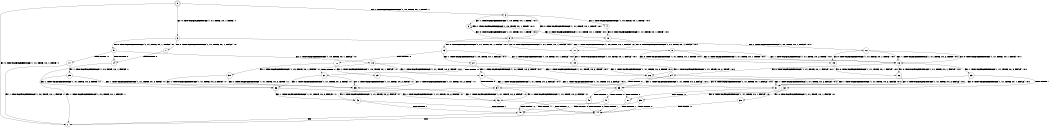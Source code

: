 digraph BCG {
size = "7, 10.5";
center = TRUE;
node [shape = circle];
0 [peripheries = 2];
0 -> 1 [label = "EX !0 !ATOMIC_EXCH_BRANCH (1, +1, TRUE, +0, 1, TRUE) !::"];
0 -> 2 [label = "EX !1 !ATOMIC_EXCH_BRANCH (1, +0, TRUE, +0, 1, TRUE) !::"];
0 -> 3 [label = "EX !0 !ATOMIC_EXCH_BRANCH (1, +1, TRUE, +0, 1, TRUE) !::"];
2 -> 4 [label = "EX !1 !ATOMIC_EXCH_BRANCH (1, +0, TRUE, +0, 1, TRUE) !:0:1:"];
2 -> 5 [label = "EX !0 !ATOMIC_EXCH_BRANCH (1, +1, TRUE, +0, 1, TRUE) !:0:1:"];
2 -> 6 [label = "EX !1 !ATOMIC_EXCH_BRANCH (1, +0, TRUE, +0, 1, TRUE) !:0:1:"];
3 -> 7 [label = "EX !0 !ATOMIC_EXCH_BRANCH (1, +1, TRUE, +0, 1, FALSE) !:0:"];
3 -> 8 [label = "EX !1 !ATOMIC_EXCH_BRANCH (1, +0, TRUE, +0, 1, FALSE) !:0:"];
3 -> 9 [label = "EX !0 !ATOMIC_EXCH_BRANCH (1, +1, TRUE, +0, 1, FALSE) !:0:"];
4 -> 10 [label = "EX !0 !ATOMIC_EXCH_BRANCH (1, +1, TRUE, +0, 1, TRUE) !:0:1:"];
5 -> 11 [label = "EX !0 !ATOMIC_EXCH_BRANCH (1, +1, TRUE, +0, 1, FALSE) !:0:1:"];
5 -> 12 [label = "EX !1 !ATOMIC_EXCH_BRANCH (1, +0, TRUE, +0, 1, FALSE) !:0:1:"];
5 -> 13 [label = "EX !0 !ATOMIC_EXCH_BRANCH (1, +1, TRUE, +0, 1, FALSE) !:0:1:"];
6 -> 10 [label = "EX !0 !ATOMIC_EXCH_BRANCH (1, +1, TRUE, +0, 1, TRUE) !:0:1:"];
6 -> 5 [label = "EX !0 !ATOMIC_EXCH_BRANCH (1, +1, TRUE, +0, 1, TRUE) !:0:1:"];
6 -> 6 [label = "EX !1 !ATOMIC_EXCH_BRANCH (1, +0, TRUE, +0, 1, TRUE) !:0:1:"];
7 -> 14 [label = "TERMINATE !0"];
8 -> 15 [label = "EX !0 !ATOMIC_EXCH_BRANCH (1, +1, TRUE, +0, 1, TRUE) !:0:1:"];
8 -> 16 [label = "EX !1 !ATOMIC_EXCH_BRANCH (1, +1, TRUE, +0, 2, TRUE) !:0:1:"];
8 -> 16 [label = "EX !0 !ATOMIC_EXCH_BRANCH (1, +1, TRUE, +0, 1, TRUE) !:0:1:"];
9 -> 14 [label = "TERMINATE !0"];
9 -> 17 [label = "TERMINATE !0"];
9 -> 18 [label = "EX !1 !ATOMIC_EXCH_BRANCH (1, +0, TRUE, +0, 1, FALSE) !:0:"];
10 -> 11 [label = "EX !0 !ATOMIC_EXCH_BRANCH (1, +1, TRUE, +0, 1, FALSE) !:0:1:"];
11 -> 19 [label = "EX !1 !ATOMIC_EXCH_BRANCH (1, +0, TRUE, +0, 1, FALSE) !:0:1:"];
12 -> 15 [label = "EX !0 !ATOMIC_EXCH_BRANCH (1, +1, TRUE, +0, 1, TRUE) !:0:1:"];
12 -> 16 [label = "EX !1 !ATOMIC_EXCH_BRANCH (1, +1, TRUE, +0, 2, TRUE) !:0:1:"];
12 -> 16 [label = "EX !0 !ATOMIC_EXCH_BRANCH (1, +1, TRUE, +0, 1, TRUE) !:0:1:"];
13 -> 19 [label = "EX !1 !ATOMIC_EXCH_BRANCH (1, +0, TRUE, +0, 1, FALSE) !:0:1:"];
13 -> 20 [label = "TERMINATE !0"];
13 -> 21 [label = "EX !1 !ATOMIC_EXCH_BRANCH (1, +0, TRUE, +0, 1, FALSE) !:0:1:"];
14 -> 1 [label = "EX !1 !ATOMIC_EXCH_BRANCH (1, +0, TRUE, +0, 1, FALSE) !::"];
15 -> 22 [label = "EX !0 !ATOMIC_EXCH_BRANCH (1, +1, TRUE, +0, 1, FALSE) !:0:1:"];
16 -> 22 [label = "EX !0 !ATOMIC_EXCH_BRANCH (1, +1, TRUE, +0, 1, FALSE) !:0:1:"];
16 -> 23 [label = "EX !1 !ATOMIC_EXCH_BRANCH (1, +1, TRUE, +0, 2, FALSE) !:0:1:"];
16 -> 24 [label = "EX !0 !ATOMIC_EXCH_BRANCH (1, +1, TRUE, +0, 1, FALSE) !:0:1:"];
17 -> 1 [label = "EX !1 !ATOMIC_EXCH_BRANCH (1, +0, TRUE, +0, 1, FALSE) !::"];
17 -> 25 [label = "EX !1 !ATOMIC_EXCH_BRANCH (1, +0, TRUE, +0, 1, FALSE) !::"];
18 -> 26 [label = "EX !1 !ATOMIC_EXCH_BRANCH (1, +1, TRUE, +0, 2, TRUE) !:0:1:"];
18 -> 27 [label = "TERMINATE !0"];
18 -> 28 [label = "EX !1 !ATOMIC_EXCH_BRANCH (1, +1, TRUE, +0, 2, TRUE) !:0:1:"];
19 -> 26 [label = "EX !1 !ATOMIC_EXCH_BRANCH (1, +1, TRUE, +0, 2, TRUE) !:0:1:"];
20 -> 29 [label = "EX !1 !ATOMIC_EXCH_BRANCH (1, +0, TRUE, +0, 1, FALSE) !:1:"];
20 -> 30 [label = "EX !1 !ATOMIC_EXCH_BRANCH (1, +0, TRUE, +0, 1, FALSE) !:1:"];
21 -> 26 [label = "EX !1 !ATOMIC_EXCH_BRANCH (1, +1, TRUE, +0, 2, TRUE) !:0:1:"];
21 -> 27 [label = "TERMINATE !0"];
21 -> 28 [label = "EX !1 !ATOMIC_EXCH_BRANCH (1, +1, TRUE, +0, 2, TRUE) !:0:1:"];
22 -> 31 [label = "EX !1 !ATOMIC_EXCH_BRANCH (1, +1, TRUE, +0, 2, FALSE) !:0:1:"];
23 -> 31 [label = "EX !0 !ATOMIC_EXCH_BRANCH (1, +1, TRUE, +0, 1, FALSE) !:0:1:"];
23 -> 32 [label = "TERMINATE !1"];
23 -> 33 [label = "EX !0 !ATOMIC_EXCH_BRANCH (1, +1, TRUE, +0, 1, FALSE) !:0:1:"];
24 -> 31 [label = "EX !1 !ATOMIC_EXCH_BRANCH (1, +1, TRUE, +0, 2, FALSE) !:0:1:"];
24 -> 34 [label = "TERMINATE !0"];
24 -> 33 [label = "EX !1 !ATOMIC_EXCH_BRANCH (1, +1, TRUE, +0, 2, FALSE) !:0:1:"];
25 -> 35 [label = "EX !1 !ATOMIC_EXCH_BRANCH (1, +1, TRUE, +0, 2, TRUE) !:1:"];
25 -> 36 [label = "EX !1 !ATOMIC_EXCH_BRANCH (1, +1, TRUE, +0, 2, TRUE) !:1:"];
26 -> 31 [label = "EX !1 !ATOMIC_EXCH_BRANCH (1, +1, TRUE, +0, 2, FALSE) !:0:1:"];
27 -> 35 [label = "EX !1 !ATOMIC_EXCH_BRANCH (1, +1, TRUE, +0, 2, TRUE) !:1:"];
27 -> 36 [label = "EX !1 !ATOMIC_EXCH_BRANCH (1, +1, TRUE, +0, 2, TRUE) !:1:"];
28 -> 31 [label = "EX !1 !ATOMIC_EXCH_BRANCH (1, +1, TRUE, +0, 2, FALSE) !:0:1:"];
28 -> 34 [label = "TERMINATE !0"];
28 -> 33 [label = "EX !1 !ATOMIC_EXCH_BRANCH (1, +1, TRUE, +0, 2, FALSE) !:0:1:"];
29 -> 35 [label = "EX !1 !ATOMIC_EXCH_BRANCH (1, +1, TRUE, +0, 2, TRUE) !:1:"];
30 -> 35 [label = "EX !1 !ATOMIC_EXCH_BRANCH (1, +1, TRUE, +0, 2, TRUE) !:1:"];
30 -> 36 [label = "EX !1 !ATOMIC_EXCH_BRANCH (1, +1, TRUE, +0, 2, TRUE) !:1:"];
31 -> 37 [label = "TERMINATE !0"];
32 -> 38 [label = "EX !0 !ATOMIC_EXCH_BRANCH (1, +1, TRUE, +0, 1, FALSE) !:0:"];
32 -> 39 [label = "EX !0 !ATOMIC_EXCH_BRANCH (1, +1, TRUE, +0, 1, FALSE) !:0:"];
33 -> 37 [label = "TERMINATE !0"];
33 -> 40 [label = "TERMINATE !1"];
33 -> 41 [label = "TERMINATE !0"];
34 -> 42 [label = "EX !1 !ATOMIC_EXCH_BRANCH (1, +1, TRUE, +0, 2, FALSE) !:1:"];
34 -> 43 [label = "EX !1 !ATOMIC_EXCH_BRANCH (1, +1, TRUE, +0, 2, FALSE) !:1:"];
35 -> 42 [label = "EX !1 !ATOMIC_EXCH_BRANCH (1, +1, TRUE, +0, 2, FALSE) !:1:"];
36 -> 42 [label = "EX !1 !ATOMIC_EXCH_BRANCH (1, +1, TRUE, +0, 2, FALSE) !:1:"];
36 -> 43 [label = "EX !1 !ATOMIC_EXCH_BRANCH (1, +1, TRUE, +0, 2, FALSE) !:1:"];
37 -> 44 [label = "TERMINATE !1"];
38 -> 44 [label = "TERMINATE !0"];
39 -> 44 [label = "TERMINATE !0"];
39 -> 45 [label = "TERMINATE !0"];
40 -> 44 [label = "TERMINATE !0"];
40 -> 45 [label = "TERMINATE !0"];
41 -> 44 [label = "TERMINATE !1"];
41 -> 45 [label = "TERMINATE !1"];
42 -> 44 [label = "TERMINATE !1"];
43 -> 44 [label = "TERMINATE !1"];
43 -> 45 [label = "TERMINATE !1"];
44 -> 1 [label = "exit"];
45 -> 1 [label = "exit"];
}
